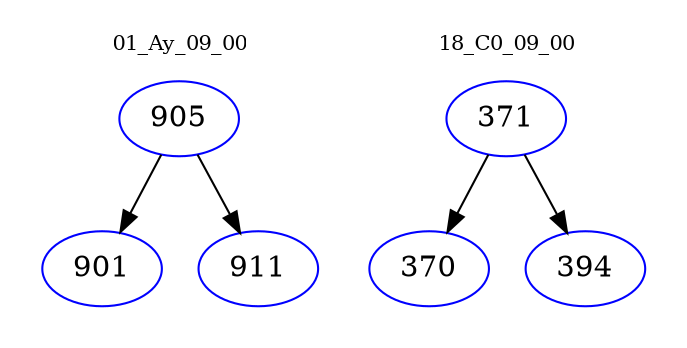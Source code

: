 digraph{
subgraph cluster_0 {
color = white
label = "01_Ay_09_00";
fontsize=10;
T0_905 [label="905", color="blue"]
T0_905 -> T0_901 [color="black"]
T0_901 [label="901", color="blue"]
T0_905 -> T0_911 [color="black"]
T0_911 [label="911", color="blue"]
}
subgraph cluster_1 {
color = white
label = "18_C0_09_00";
fontsize=10;
T1_371 [label="371", color="blue"]
T1_371 -> T1_370 [color="black"]
T1_370 [label="370", color="blue"]
T1_371 -> T1_394 [color="black"]
T1_394 [label="394", color="blue"]
}
}

